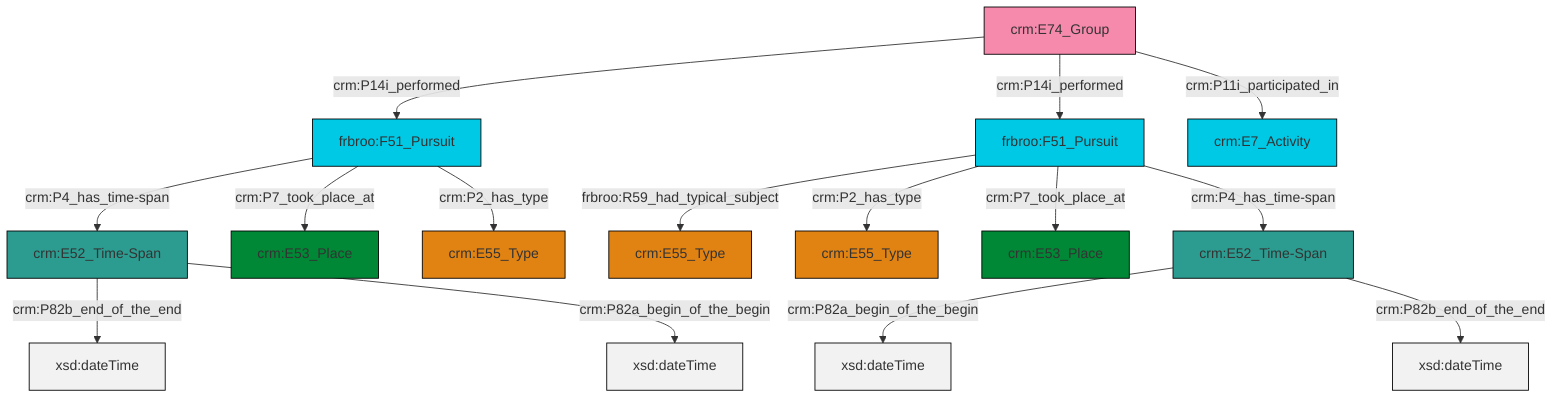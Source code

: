 graph TD
classDef Literal fill:#f2f2f2,stroke:#000000;
classDef CRM_Entity fill:#FFFFFF,stroke:#000000;
classDef Temporal_Entity fill:#00C9E6, stroke:#000000;
classDef Type fill:#E18312, stroke:#000000;
classDef Time-Span fill:#2C9C91, stroke:#000000;
classDef Appellation fill:#FFEB7F, stroke:#000000;
classDef Place fill:#008836, stroke:#000000;
classDef Persistent_Item fill:#B266B2, stroke:#000000;
classDef Conceptual_Object fill:#FFD700, stroke:#000000;
classDef Physical_Thing fill:#D2B48C, stroke:#000000;
classDef Actor fill:#f58aad, stroke:#000000;
classDef PC_Classes fill:#4ce600, stroke:#000000;
classDef Multi fill:#cccccc,stroke:#000000;

0["frbroo:F51_Pursuit"]:::Temporal_Entity -->|frbroo:R59_had_typical_subject| 1["crm:E55_Type"]:::Type
4["crm:E52_Time-Span"]:::Time-Span -->|crm:P82a_begin_of_the_begin| 5[xsd:dateTime]:::Literal
6["crm:E52_Time-Span"]:::Time-Span -->|crm:P82b_end_of_the_end| 7[xsd:dateTime]:::Literal
11["frbroo:F51_Pursuit"]:::Temporal_Entity -->|crm:P4_has_time-span| 6["crm:E52_Time-Span"]:::Time-Span
12["crm:E74_Group"]:::Actor -->|crm:P14i_performed| 11["frbroo:F51_Pursuit"]:::Temporal_Entity
0["frbroo:F51_Pursuit"]:::Temporal_Entity -->|crm:P2_has_type| 13["crm:E55_Type"]:::Type
11["frbroo:F51_Pursuit"]:::Temporal_Entity -->|crm:P7_took_place_at| 15["crm:E53_Place"]:::Place
11["frbroo:F51_Pursuit"]:::Temporal_Entity -->|crm:P2_has_type| 8["crm:E55_Type"]:::Type
12["crm:E74_Group"]:::Actor -->|crm:P14i_performed| 0["frbroo:F51_Pursuit"]:::Temporal_Entity
12["crm:E74_Group"]:::Actor -->|crm:P11i_participated_in| 2["crm:E7_Activity"]:::Temporal_Entity
4["crm:E52_Time-Span"]:::Time-Span -->|crm:P82b_end_of_the_end| 20[xsd:dateTime]:::Literal
0["frbroo:F51_Pursuit"]:::Temporal_Entity -->|crm:P7_took_place_at| 24["crm:E53_Place"]:::Place
0["frbroo:F51_Pursuit"]:::Temporal_Entity -->|crm:P4_has_time-span| 4["crm:E52_Time-Span"]:::Time-Span
6["crm:E52_Time-Span"]:::Time-Span -->|crm:P82a_begin_of_the_begin| 27[xsd:dateTime]:::Literal